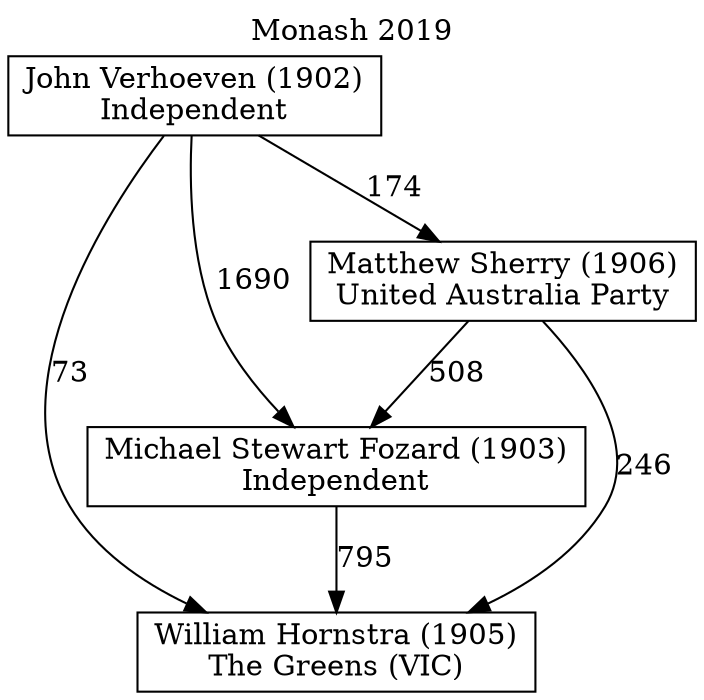 // House preference flow
digraph "William Hornstra (1905)_Monash_2019" {
	graph [label="Monash 2019" labelloc=t mclimit=10]
	node [shape=box]
	"William Hornstra (1905)" [label="William Hornstra (1905)
The Greens (VIC)"]
	"Michael Stewart Fozard (1903)" [label="Michael Stewart Fozard (1903)
Independent"]
	"Matthew Sherry (1906)" [label="Matthew Sherry (1906)
United Australia Party"]
	"John Verhoeven (1902)" [label="John Verhoeven (1902)
Independent"]
	"William Hornstra (1905)" [label="William Hornstra (1905)
The Greens (VIC)"]
	"Matthew Sherry (1906)" [label="Matthew Sherry (1906)
United Australia Party"]
	"John Verhoeven (1902)" [label="John Verhoeven (1902)
Independent"]
	"William Hornstra (1905)" [label="William Hornstra (1905)
The Greens (VIC)"]
	"John Verhoeven (1902)" [label="John Verhoeven (1902)
Independent"]
	"John Verhoeven (1902)" [label="John Verhoeven (1902)
Independent"]
	"Matthew Sherry (1906)" [label="Matthew Sherry (1906)
United Australia Party"]
	"John Verhoeven (1902)" [label="John Verhoeven (1902)
Independent"]
	"John Verhoeven (1902)" [label="John Verhoeven (1902)
Independent"]
	"Michael Stewart Fozard (1903)" [label="Michael Stewart Fozard (1903)
Independent"]
	"Matthew Sherry (1906)" [label="Matthew Sherry (1906)
United Australia Party"]
	"John Verhoeven (1902)" [label="John Verhoeven (1902)
Independent"]
	"Michael Stewart Fozard (1903)" [label="Michael Stewart Fozard (1903)
Independent"]
	"John Verhoeven (1902)" [label="John Verhoeven (1902)
Independent"]
	"John Verhoeven (1902)" [label="John Verhoeven (1902)
Independent"]
	"Matthew Sherry (1906)" [label="Matthew Sherry (1906)
United Australia Party"]
	"John Verhoeven (1902)" [label="John Verhoeven (1902)
Independent"]
	"John Verhoeven (1902)" [label="John Verhoeven (1902)
Independent"]
	"Michael Stewart Fozard (1903)" -> "William Hornstra (1905)" [label=795]
	"Matthew Sherry (1906)" -> "Michael Stewart Fozard (1903)" [label=508]
	"John Verhoeven (1902)" -> "Matthew Sherry (1906)" [label=174]
	"Matthew Sherry (1906)" -> "William Hornstra (1905)" [label=246]
	"John Verhoeven (1902)" -> "William Hornstra (1905)" [label=73]
	"John Verhoeven (1902)" -> "Michael Stewart Fozard (1903)" [label=1690]
}
